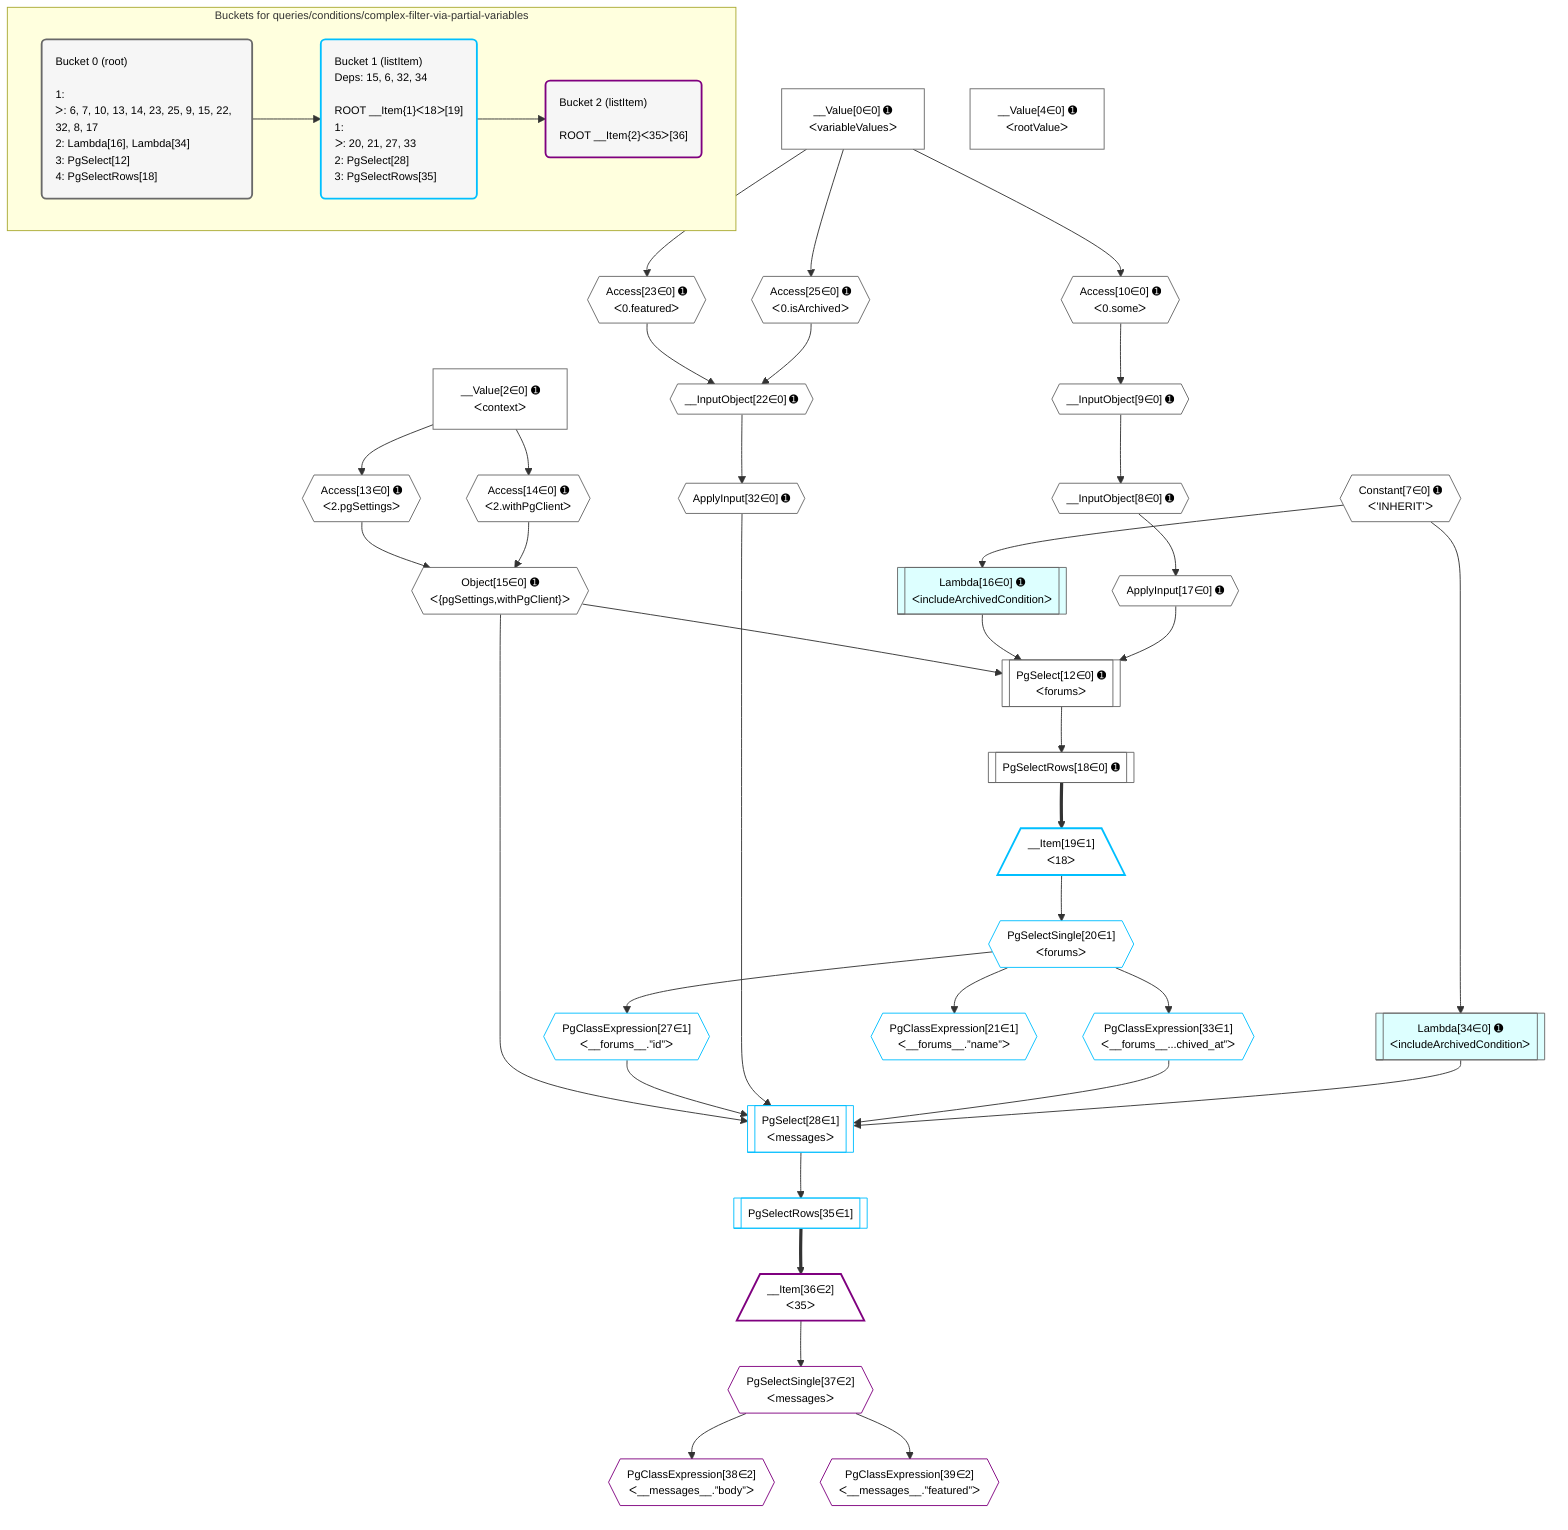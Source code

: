%%{init: {'themeVariables': { 'fontSize': '12px'}}}%%
graph TD
    classDef path fill:#eee,stroke:#000,color:#000
    classDef plan fill:#fff,stroke-width:1px,color:#000
    classDef itemplan fill:#fff,stroke-width:2px,color:#000
    classDef unbatchedplan fill:#dff,stroke-width:1px,color:#000
    classDef sideeffectplan fill:#fcc,stroke-width:2px,color:#000
    classDef bucket fill:#f6f6f6,color:#000,stroke-width:2px,text-align:left


    %% plan dependencies
    PgSelect12[["PgSelect[12∈0] ➊<br />ᐸforumsᐳ"]]:::plan
    Object15{{"Object[15∈0] ➊<br />ᐸ{pgSettings,withPgClient}ᐳ"}}:::plan
    Lambda16[["Lambda[16∈0] ➊<br />ᐸincludeArchivedConditionᐳ"]]:::unbatchedplan
    ApplyInput17{{"ApplyInput[17∈0] ➊"}}:::plan
    Object15 & Lambda16 & ApplyInput17 --> PgSelect12
    Access13{{"Access[13∈0] ➊<br />ᐸ2.pgSettingsᐳ"}}:::plan
    Access14{{"Access[14∈0] ➊<br />ᐸ2.withPgClientᐳ"}}:::plan
    Access13 & Access14 --> Object15
    __InputObject22{{"__InputObject[22∈0] ➊"}}:::plan
    Access23{{"Access[23∈0] ➊<br />ᐸ0.featuredᐳ"}}:::plan
    Access25{{"Access[25∈0] ➊<br />ᐸ0.isArchivedᐳ"}}:::plan
    Access23 & Access25 --> __InputObject22
    __InputObject8{{"__InputObject[8∈0] ➊"}}:::plan
    __InputObject9{{"__InputObject[9∈0] ➊"}}:::plan
    __InputObject9 --> __InputObject8
    Access10{{"Access[10∈0] ➊<br />ᐸ0.someᐳ"}}:::plan
    Access10 --> __InputObject9
    __Value0["__Value[0∈0] ➊<br />ᐸvariableValuesᐳ"]:::plan
    __Value0 --> Access10
    __Value2["__Value[2∈0] ➊<br />ᐸcontextᐳ"]:::plan
    __Value2 --> Access13
    __Value2 --> Access14
    Constant7{{"Constant[7∈0] ➊<br />ᐸ'INHERIT'ᐳ"}}:::plan
    Constant7 --> Lambda16
    __InputObject8 --> ApplyInput17
    PgSelectRows18[["PgSelectRows[18∈0] ➊"]]:::plan
    PgSelect12 --> PgSelectRows18
    __Value0 --> Access23
    __Value0 --> Access25
    ApplyInput32{{"ApplyInput[32∈0] ➊"}}:::plan
    __InputObject22 --> ApplyInput32
    Lambda34[["Lambda[34∈0] ➊<br />ᐸincludeArchivedConditionᐳ"]]:::unbatchedplan
    Constant7 --> Lambda34
    __Value4["__Value[4∈0] ➊<br />ᐸrootValueᐳ"]:::plan
    PgSelect28[["PgSelect[28∈1]<br />ᐸmessagesᐳ"]]:::plan
    PgClassExpression27{{"PgClassExpression[27∈1]<br />ᐸ__forums__.”id”ᐳ"}}:::plan
    PgClassExpression33{{"PgClassExpression[33∈1]<br />ᐸ__forums__...chived_at”ᐳ"}}:::plan
    Object15 & PgClassExpression27 & ApplyInput32 & PgClassExpression33 & Lambda34 --> PgSelect28
    __Item19[/"__Item[19∈1]<br />ᐸ18ᐳ"\]:::itemplan
    PgSelectRows18 ==> __Item19
    PgSelectSingle20{{"PgSelectSingle[20∈1]<br />ᐸforumsᐳ"}}:::plan
    __Item19 --> PgSelectSingle20
    PgClassExpression21{{"PgClassExpression[21∈1]<br />ᐸ__forums__.”name”ᐳ"}}:::plan
    PgSelectSingle20 --> PgClassExpression21
    PgSelectSingle20 --> PgClassExpression27
    PgSelectSingle20 --> PgClassExpression33
    PgSelectRows35[["PgSelectRows[35∈1]"]]:::plan
    PgSelect28 --> PgSelectRows35
    __Item36[/"__Item[36∈2]<br />ᐸ35ᐳ"\]:::itemplan
    PgSelectRows35 ==> __Item36
    PgSelectSingle37{{"PgSelectSingle[37∈2]<br />ᐸmessagesᐳ"}}:::plan
    __Item36 --> PgSelectSingle37
    PgClassExpression38{{"PgClassExpression[38∈2]<br />ᐸ__messages__.”body”ᐳ"}}:::plan
    PgSelectSingle37 --> PgClassExpression38
    PgClassExpression39{{"PgClassExpression[39∈2]<br />ᐸ__messages__.”featured”ᐳ"}}:::plan
    PgSelectSingle37 --> PgClassExpression39

    %% define steps

    subgraph "Buckets for queries/conditions/complex-filter-via-partial-variables"
    Bucket0("Bucket 0 (root)<br /><br />1: <br />ᐳ: 6, 7, 10, 13, 14, 23, 25, 9, 15, 22, 32, 8, 17<br />2: Lambda[16], Lambda[34]<br />3: PgSelect[12]<br />4: PgSelectRows[18]"):::bucket
    classDef bucket0 stroke:#696969
    class Bucket0,__Value0,__Value2,__Value4,Constant7,__InputObject8,__InputObject9,Access10,PgSelect12,Access13,Access14,Object15,Lambda16,ApplyInput17,PgSelectRows18,__InputObject22,Access23,Access25,ApplyInput32,Lambda34 bucket0
    Bucket1("Bucket 1 (listItem)<br />Deps: 15, 6, 32, 34<br /><br />ROOT __Item{1}ᐸ18ᐳ[19]<br />1: <br />ᐳ: 20, 21, 27, 33<br />2: PgSelect[28]<br />3: PgSelectRows[35]"):::bucket
    classDef bucket1 stroke:#00bfff
    class Bucket1,__Item19,PgSelectSingle20,PgClassExpression21,PgClassExpression27,PgSelect28,PgClassExpression33,PgSelectRows35 bucket1
    Bucket2("Bucket 2 (listItem)<br /><br />ROOT __Item{2}ᐸ35ᐳ[36]"):::bucket
    classDef bucket2 stroke:#7f007f
    class Bucket2,__Item36,PgSelectSingle37,PgClassExpression38,PgClassExpression39 bucket2
    Bucket0 --> Bucket1
    Bucket1 --> Bucket2
    end